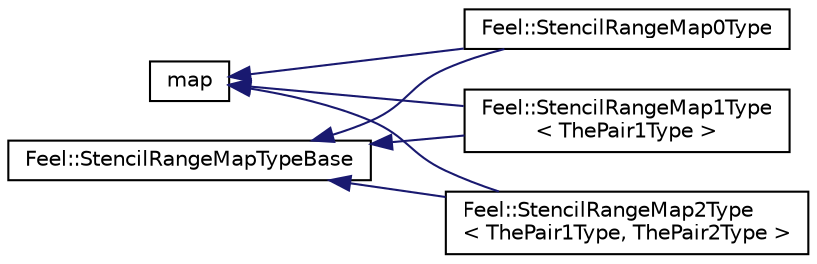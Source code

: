 digraph "Graphical Class Hierarchy"
{
 // LATEX_PDF_SIZE
  edge [fontname="Helvetica",fontsize="10",labelfontname="Helvetica",labelfontsize="10"];
  node [fontname="Helvetica",fontsize="10",shape=record];
  rankdir="LR";
  Node1110 [label="map",height=0.2,width=0.4,color="black", fillcolor="white", style="filled",URL="$classboost_1_1fusion_1_1map.html",tooltip=" "];
  Node1110 -> Node1 [dir="back",color="midnightblue",fontsize="10",style="solid",fontname="Helvetica"];
  Node1 [label="Feel::StencilRangeMap0Type",height=0.2,width=0.4,color="black", fillcolor="white", style="filled",URL="$structFeel_1_1StencilRangeMap0Type.html",tooltip=" "];
  Node1110 -> Node2 [dir="back",color="midnightblue",fontsize="10",style="solid",fontname="Helvetica"];
  Node2 [label="Feel::StencilRangeMap1Type\l\< ThePair1Type \>",height=0.2,width=0.4,color="black", fillcolor="white", style="filled",URL="$structFeel_1_1StencilRangeMap1Type.html",tooltip=" "];
  Node1110 -> Node3 [dir="back",color="midnightblue",fontsize="10",style="solid",fontname="Helvetica"];
  Node3 [label="Feel::StencilRangeMap2Type\l\< ThePair1Type, ThePair2Type \>",height=0.2,width=0.4,color="black", fillcolor="white", style="filled",URL="$structFeel_1_1StencilRangeMap2Type.html",tooltip=" "];
  Node0 [label="Feel::StencilRangeMapTypeBase",height=0.2,width=0.4,color="black", fillcolor="white", style="filled",URL="$structFeel_1_1StencilRangeMapTypeBase.html",tooltip=" "];
  Node0 -> Node1 [dir="back",color="midnightblue",fontsize="10",style="solid",fontname="Helvetica"];
  Node0 -> Node2 [dir="back",color="midnightblue",fontsize="10",style="solid",fontname="Helvetica"];
  Node0 -> Node3 [dir="back",color="midnightblue",fontsize="10",style="solid",fontname="Helvetica"];
}
